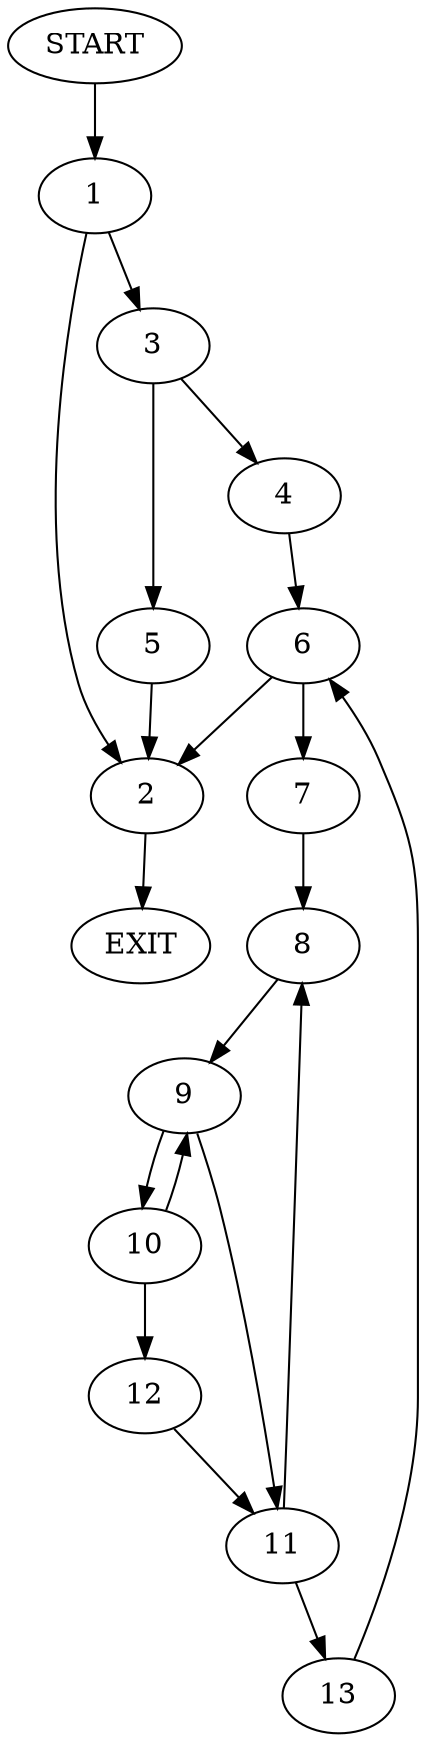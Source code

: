 digraph {
0 [label="START"]
14 [label="EXIT"]
0 -> 1
1 -> 2
1 -> 3
3 -> 4
3 -> 5
2 -> 14
4 -> 6
5 -> 2
6 -> 7
6 -> 2
7 -> 8
8 -> 9
9 -> 10
9 -> 11
10 -> 9
10 -> 12
11 -> 13
11 -> 8
12 -> 11
13 -> 6
}
